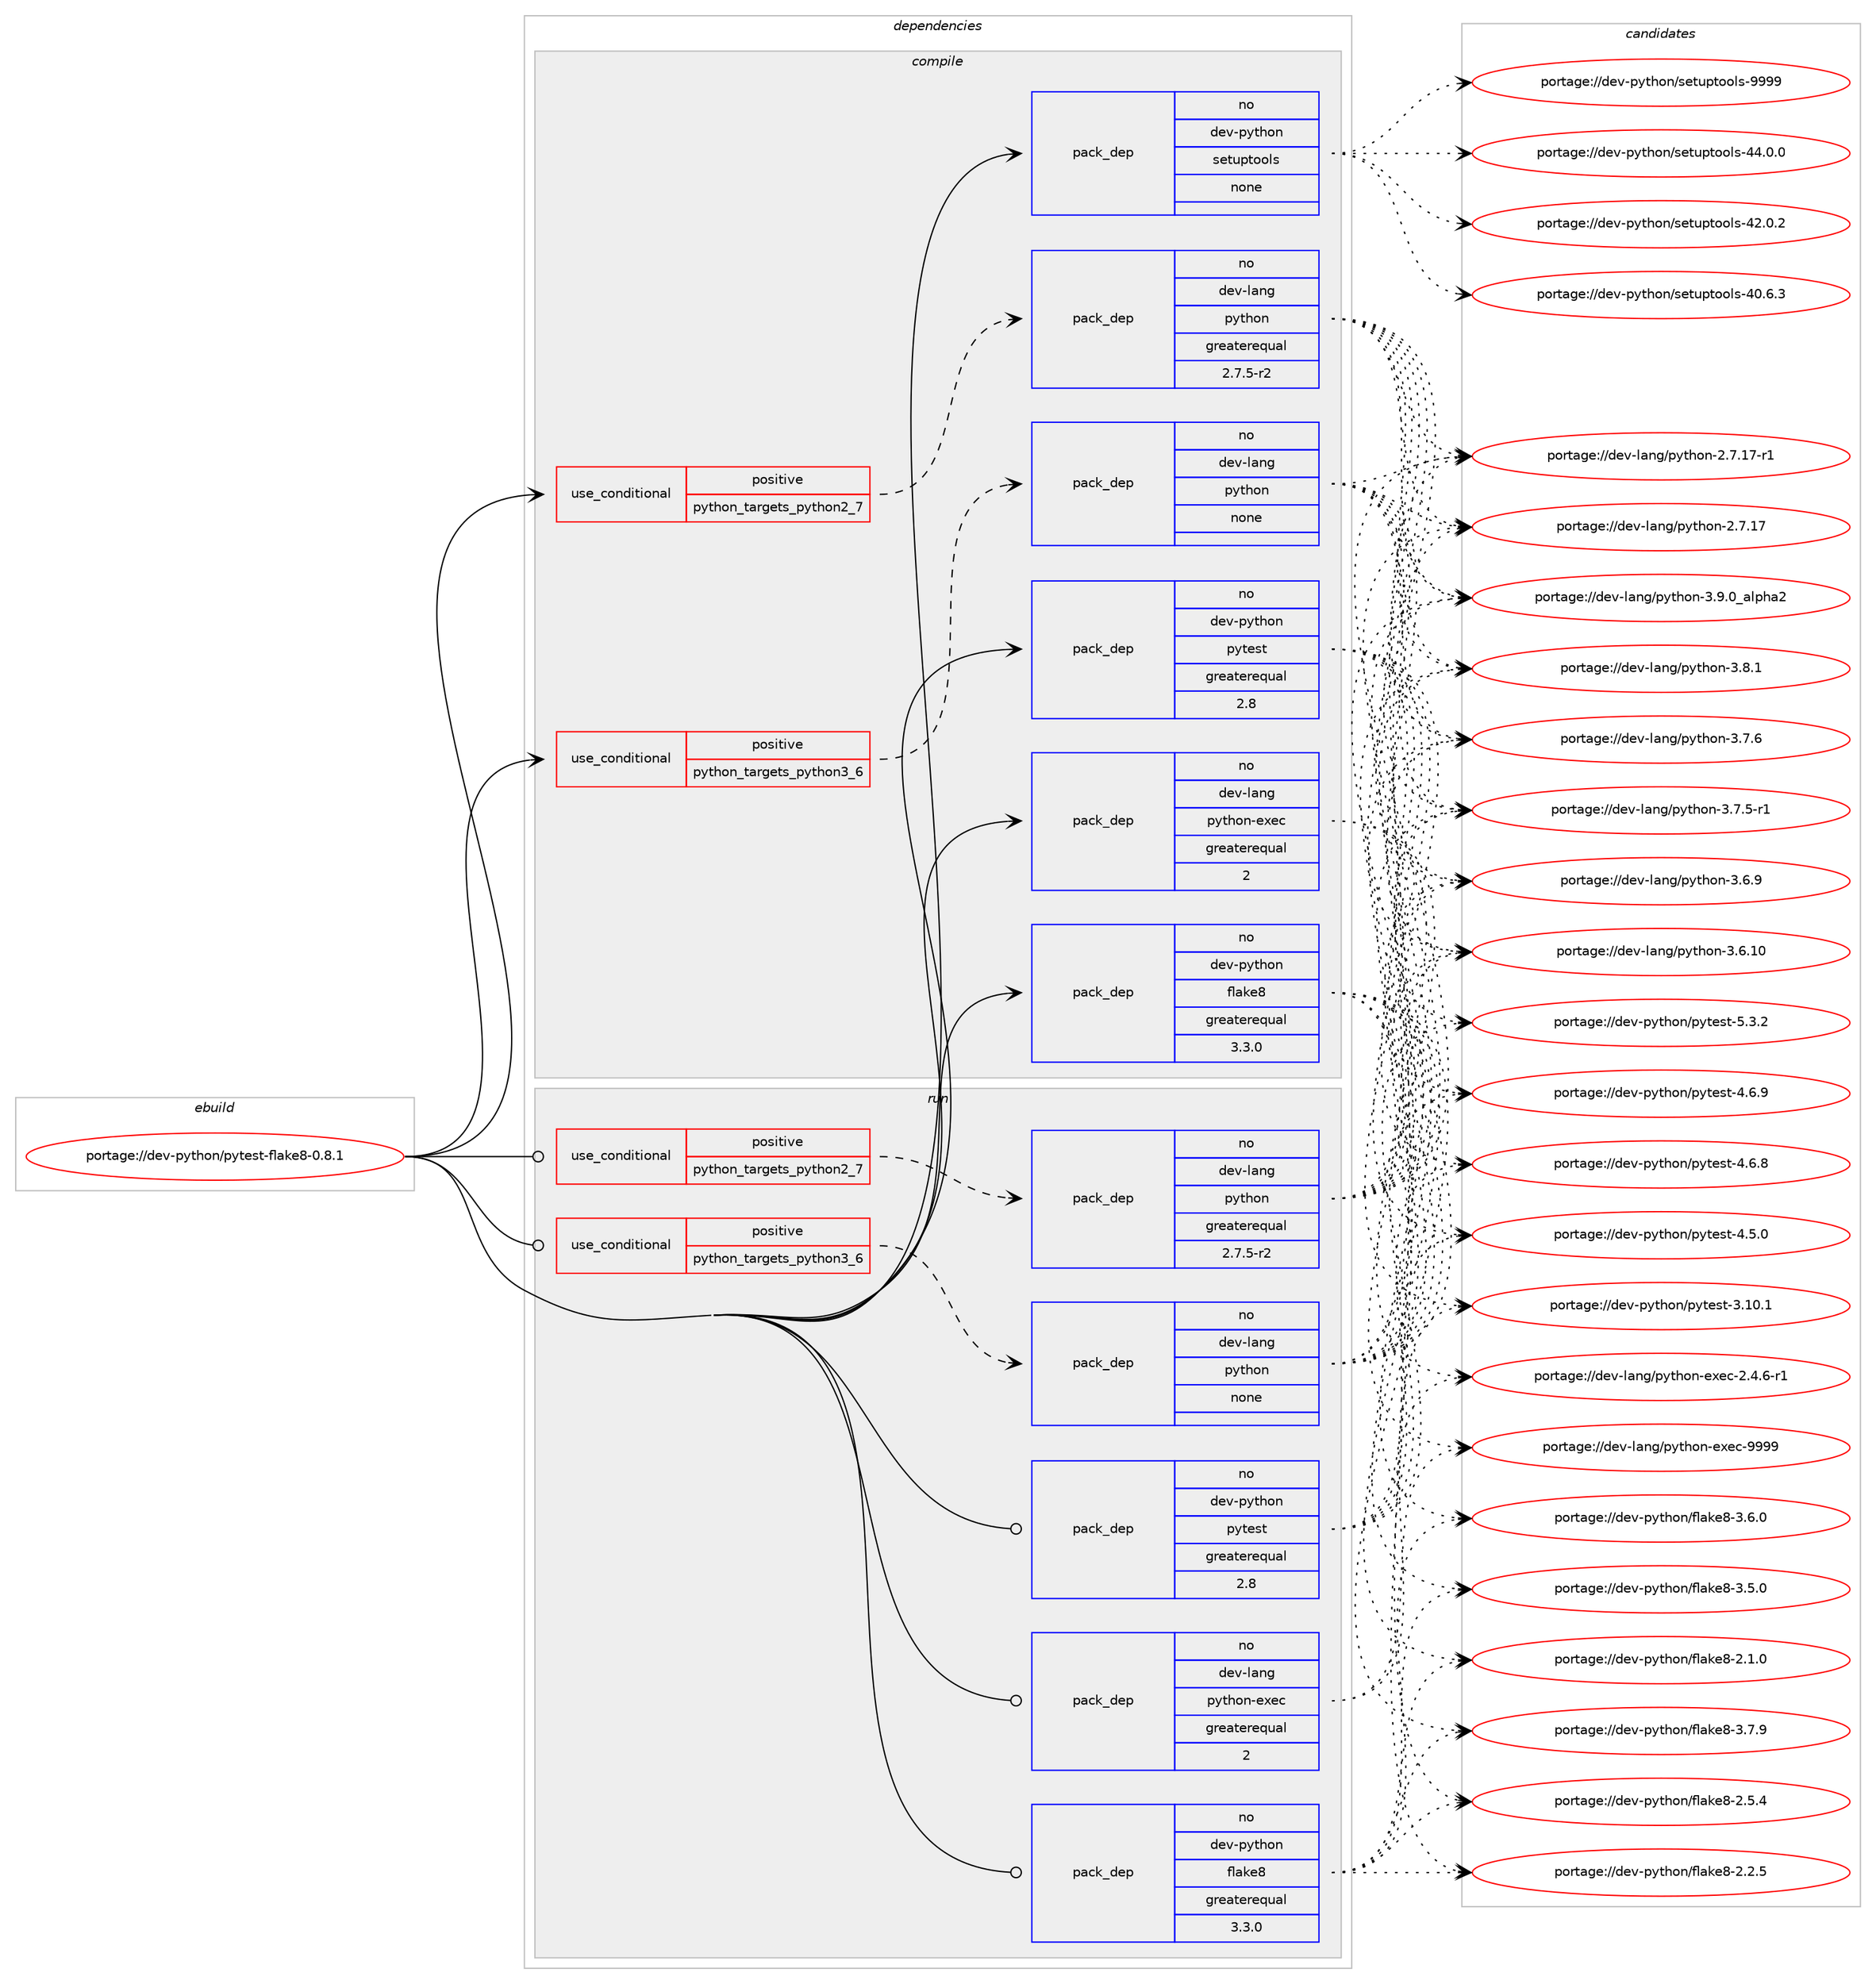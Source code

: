 digraph prolog {

# *************
# Graph options
# *************

newrank=true;
concentrate=true;
compound=true;
graph [rankdir=LR,fontname=Helvetica,fontsize=10,ranksep=1.5];#, ranksep=2.5, nodesep=0.2];
edge  [arrowhead=vee];
node  [fontname=Helvetica,fontsize=10];

# **********
# The ebuild
# **********

subgraph cluster_leftcol {
color=gray;
label=<<i>ebuild</i>>;
id [label="portage://dev-python/pytest-flake8-0.8.1", color=red, width=4, href="../dev-python/pytest-flake8-0.8.1.svg"];
}

# ****************
# The dependencies
# ****************

subgraph cluster_midcol {
color=gray;
label=<<i>dependencies</i>>;
subgraph cluster_compile {
fillcolor="#eeeeee";
style=filled;
label=<<i>compile</i>>;
subgraph cond108326 {
dependency434291 [label=<<TABLE BORDER="0" CELLBORDER="1" CELLSPACING="0" CELLPADDING="4"><TR><TD ROWSPAN="3" CELLPADDING="10">use_conditional</TD></TR><TR><TD>positive</TD></TR><TR><TD>python_targets_python2_7</TD></TR></TABLE>>, shape=none, color=red];
subgraph pack321044 {
dependency434292 [label=<<TABLE BORDER="0" CELLBORDER="1" CELLSPACING="0" CELLPADDING="4" WIDTH="220"><TR><TD ROWSPAN="6" CELLPADDING="30">pack_dep</TD></TR><TR><TD WIDTH="110">no</TD></TR><TR><TD>dev-lang</TD></TR><TR><TD>python</TD></TR><TR><TD>greaterequal</TD></TR><TR><TD>2.7.5-r2</TD></TR></TABLE>>, shape=none, color=blue];
}
dependency434291:e -> dependency434292:w [weight=20,style="dashed",arrowhead="vee"];
}
id:e -> dependency434291:w [weight=20,style="solid",arrowhead="vee"];
subgraph cond108327 {
dependency434293 [label=<<TABLE BORDER="0" CELLBORDER="1" CELLSPACING="0" CELLPADDING="4"><TR><TD ROWSPAN="3" CELLPADDING="10">use_conditional</TD></TR><TR><TD>positive</TD></TR><TR><TD>python_targets_python3_6</TD></TR></TABLE>>, shape=none, color=red];
subgraph pack321045 {
dependency434294 [label=<<TABLE BORDER="0" CELLBORDER="1" CELLSPACING="0" CELLPADDING="4" WIDTH="220"><TR><TD ROWSPAN="6" CELLPADDING="30">pack_dep</TD></TR><TR><TD WIDTH="110">no</TD></TR><TR><TD>dev-lang</TD></TR><TR><TD>python</TD></TR><TR><TD>none</TD></TR><TR><TD></TD></TR></TABLE>>, shape=none, color=blue];
}
dependency434293:e -> dependency434294:w [weight=20,style="dashed",arrowhead="vee"];
}
id:e -> dependency434293:w [weight=20,style="solid",arrowhead="vee"];
subgraph pack321046 {
dependency434295 [label=<<TABLE BORDER="0" CELLBORDER="1" CELLSPACING="0" CELLPADDING="4" WIDTH="220"><TR><TD ROWSPAN="6" CELLPADDING="30">pack_dep</TD></TR><TR><TD WIDTH="110">no</TD></TR><TR><TD>dev-lang</TD></TR><TR><TD>python-exec</TD></TR><TR><TD>greaterequal</TD></TR><TR><TD>2</TD></TR></TABLE>>, shape=none, color=blue];
}
id:e -> dependency434295:w [weight=20,style="solid",arrowhead="vee"];
subgraph pack321047 {
dependency434296 [label=<<TABLE BORDER="0" CELLBORDER="1" CELLSPACING="0" CELLPADDING="4" WIDTH="220"><TR><TD ROWSPAN="6" CELLPADDING="30">pack_dep</TD></TR><TR><TD WIDTH="110">no</TD></TR><TR><TD>dev-python</TD></TR><TR><TD>flake8</TD></TR><TR><TD>greaterequal</TD></TR><TR><TD>3.3.0</TD></TR></TABLE>>, shape=none, color=blue];
}
id:e -> dependency434296:w [weight=20,style="solid",arrowhead="vee"];
subgraph pack321048 {
dependency434297 [label=<<TABLE BORDER="0" CELLBORDER="1" CELLSPACING="0" CELLPADDING="4" WIDTH="220"><TR><TD ROWSPAN="6" CELLPADDING="30">pack_dep</TD></TR><TR><TD WIDTH="110">no</TD></TR><TR><TD>dev-python</TD></TR><TR><TD>pytest</TD></TR><TR><TD>greaterequal</TD></TR><TR><TD>2.8</TD></TR></TABLE>>, shape=none, color=blue];
}
id:e -> dependency434297:w [weight=20,style="solid",arrowhead="vee"];
subgraph pack321049 {
dependency434298 [label=<<TABLE BORDER="0" CELLBORDER="1" CELLSPACING="0" CELLPADDING="4" WIDTH="220"><TR><TD ROWSPAN="6" CELLPADDING="30">pack_dep</TD></TR><TR><TD WIDTH="110">no</TD></TR><TR><TD>dev-python</TD></TR><TR><TD>setuptools</TD></TR><TR><TD>none</TD></TR><TR><TD></TD></TR></TABLE>>, shape=none, color=blue];
}
id:e -> dependency434298:w [weight=20,style="solid",arrowhead="vee"];
}
subgraph cluster_compileandrun {
fillcolor="#eeeeee";
style=filled;
label=<<i>compile and run</i>>;
}
subgraph cluster_run {
fillcolor="#eeeeee";
style=filled;
label=<<i>run</i>>;
subgraph cond108328 {
dependency434299 [label=<<TABLE BORDER="0" CELLBORDER="1" CELLSPACING="0" CELLPADDING="4"><TR><TD ROWSPAN="3" CELLPADDING="10">use_conditional</TD></TR><TR><TD>positive</TD></TR><TR><TD>python_targets_python2_7</TD></TR></TABLE>>, shape=none, color=red];
subgraph pack321050 {
dependency434300 [label=<<TABLE BORDER="0" CELLBORDER="1" CELLSPACING="0" CELLPADDING="4" WIDTH="220"><TR><TD ROWSPAN="6" CELLPADDING="30">pack_dep</TD></TR><TR><TD WIDTH="110">no</TD></TR><TR><TD>dev-lang</TD></TR><TR><TD>python</TD></TR><TR><TD>greaterequal</TD></TR><TR><TD>2.7.5-r2</TD></TR></TABLE>>, shape=none, color=blue];
}
dependency434299:e -> dependency434300:w [weight=20,style="dashed",arrowhead="vee"];
}
id:e -> dependency434299:w [weight=20,style="solid",arrowhead="odot"];
subgraph cond108329 {
dependency434301 [label=<<TABLE BORDER="0" CELLBORDER="1" CELLSPACING="0" CELLPADDING="4"><TR><TD ROWSPAN="3" CELLPADDING="10">use_conditional</TD></TR><TR><TD>positive</TD></TR><TR><TD>python_targets_python3_6</TD></TR></TABLE>>, shape=none, color=red];
subgraph pack321051 {
dependency434302 [label=<<TABLE BORDER="0" CELLBORDER="1" CELLSPACING="0" CELLPADDING="4" WIDTH="220"><TR><TD ROWSPAN="6" CELLPADDING="30">pack_dep</TD></TR><TR><TD WIDTH="110">no</TD></TR><TR><TD>dev-lang</TD></TR><TR><TD>python</TD></TR><TR><TD>none</TD></TR><TR><TD></TD></TR></TABLE>>, shape=none, color=blue];
}
dependency434301:e -> dependency434302:w [weight=20,style="dashed",arrowhead="vee"];
}
id:e -> dependency434301:w [weight=20,style="solid",arrowhead="odot"];
subgraph pack321052 {
dependency434303 [label=<<TABLE BORDER="0" CELLBORDER="1" CELLSPACING="0" CELLPADDING="4" WIDTH="220"><TR><TD ROWSPAN="6" CELLPADDING="30">pack_dep</TD></TR><TR><TD WIDTH="110">no</TD></TR><TR><TD>dev-lang</TD></TR><TR><TD>python-exec</TD></TR><TR><TD>greaterequal</TD></TR><TR><TD>2</TD></TR></TABLE>>, shape=none, color=blue];
}
id:e -> dependency434303:w [weight=20,style="solid",arrowhead="odot"];
subgraph pack321053 {
dependency434304 [label=<<TABLE BORDER="0" CELLBORDER="1" CELLSPACING="0" CELLPADDING="4" WIDTH="220"><TR><TD ROWSPAN="6" CELLPADDING="30">pack_dep</TD></TR><TR><TD WIDTH="110">no</TD></TR><TR><TD>dev-python</TD></TR><TR><TD>flake8</TD></TR><TR><TD>greaterequal</TD></TR><TR><TD>3.3.0</TD></TR></TABLE>>, shape=none, color=blue];
}
id:e -> dependency434304:w [weight=20,style="solid",arrowhead="odot"];
subgraph pack321054 {
dependency434305 [label=<<TABLE BORDER="0" CELLBORDER="1" CELLSPACING="0" CELLPADDING="4" WIDTH="220"><TR><TD ROWSPAN="6" CELLPADDING="30">pack_dep</TD></TR><TR><TD WIDTH="110">no</TD></TR><TR><TD>dev-python</TD></TR><TR><TD>pytest</TD></TR><TR><TD>greaterequal</TD></TR><TR><TD>2.8</TD></TR></TABLE>>, shape=none, color=blue];
}
id:e -> dependency434305:w [weight=20,style="solid",arrowhead="odot"];
}
}

# **************
# The candidates
# **************

subgraph cluster_choices {
rank=same;
color=gray;
label=<<i>candidates</i>>;

subgraph choice321044 {
color=black;
nodesep=1;
choice10010111845108971101034711212111610411111045514657464895971081121049750 [label="portage://dev-lang/python-3.9.0_alpha2", color=red, width=4,href="../dev-lang/python-3.9.0_alpha2.svg"];
choice100101118451089711010347112121116104111110455146564649 [label="portage://dev-lang/python-3.8.1", color=red, width=4,href="../dev-lang/python-3.8.1.svg"];
choice100101118451089711010347112121116104111110455146554654 [label="portage://dev-lang/python-3.7.6", color=red, width=4,href="../dev-lang/python-3.7.6.svg"];
choice1001011184510897110103471121211161041111104551465546534511449 [label="portage://dev-lang/python-3.7.5-r1", color=red, width=4,href="../dev-lang/python-3.7.5-r1.svg"];
choice100101118451089711010347112121116104111110455146544657 [label="portage://dev-lang/python-3.6.9", color=red, width=4,href="../dev-lang/python-3.6.9.svg"];
choice10010111845108971101034711212111610411111045514654464948 [label="portage://dev-lang/python-3.6.10", color=red, width=4,href="../dev-lang/python-3.6.10.svg"];
choice100101118451089711010347112121116104111110455046554649554511449 [label="portage://dev-lang/python-2.7.17-r1", color=red, width=4,href="../dev-lang/python-2.7.17-r1.svg"];
choice10010111845108971101034711212111610411111045504655464955 [label="portage://dev-lang/python-2.7.17", color=red, width=4,href="../dev-lang/python-2.7.17.svg"];
dependency434292:e -> choice10010111845108971101034711212111610411111045514657464895971081121049750:w [style=dotted,weight="100"];
dependency434292:e -> choice100101118451089711010347112121116104111110455146564649:w [style=dotted,weight="100"];
dependency434292:e -> choice100101118451089711010347112121116104111110455146554654:w [style=dotted,weight="100"];
dependency434292:e -> choice1001011184510897110103471121211161041111104551465546534511449:w [style=dotted,weight="100"];
dependency434292:e -> choice100101118451089711010347112121116104111110455146544657:w [style=dotted,weight="100"];
dependency434292:e -> choice10010111845108971101034711212111610411111045514654464948:w [style=dotted,weight="100"];
dependency434292:e -> choice100101118451089711010347112121116104111110455046554649554511449:w [style=dotted,weight="100"];
dependency434292:e -> choice10010111845108971101034711212111610411111045504655464955:w [style=dotted,weight="100"];
}
subgraph choice321045 {
color=black;
nodesep=1;
choice10010111845108971101034711212111610411111045514657464895971081121049750 [label="portage://dev-lang/python-3.9.0_alpha2", color=red, width=4,href="../dev-lang/python-3.9.0_alpha2.svg"];
choice100101118451089711010347112121116104111110455146564649 [label="portage://dev-lang/python-3.8.1", color=red, width=4,href="../dev-lang/python-3.8.1.svg"];
choice100101118451089711010347112121116104111110455146554654 [label="portage://dev-lang/python-3.7.6", color=red, width=4,href="../dev-lang/python-3.7.6.svg"];
choice1001011184510897110103471121211161041111104551465546534511449 [label="portage://dev-lang/python-3.7.5-r1", color=red, width=4,href="../dev-lang/python-3.7.5-r1.svg"];
choice100101118451089711010347112121116104111110455146544657 [label="portage://dev-lang/python-3.6.9", color=red, width=4,href="../dev-lang/python-3.6.9.svg"];
choice10010111845108971101034711212111610411111045514654464948 [label="portage://dev-lang/python-3.6.10", color=red, width=4,href="../dev-lang/python-3.6.10.svg"];
choice100101118451089711010347112121116104111110455046554649554511449 [label="portage://dev-lang/python-2.7.17-r1", color=red, width=4,href="../dev-lang/python-2.7.17-r1.svg"];
choice10010111845108971101034711212111610411111045504655464955 [label="portage://dev-lang/python-2.7.17", color=red, width=4,href="../dev-lang/python-2.7.17.svg"];
dependency434294:e -> choice10010111845108971101034711212111610411111045514657464895971081121049750:w [style=dotted,weight="100"];
dependency434294:e -> choice100101118451089711010347112121116104111110455146564649:w [style=dotted,weight="100"];
dependency434294:e -> choice100101118451089711010347112121116104111110455146554654:w [style=dotted,weight="100"];
dependency434294:e -> choice1001011184510897110103471121211161041111104551465546534511449:w [style=dotted,weight="100"];
dependency434294:e -> choice100101118451089711010347112121116104111110455146544657:w [style=dotted,weight="100"];
dependency434294:e -> choice10010111845108971101034711212111610411111045514654464948:w [style=dotted,weight="100"];
dependency434294:e -> choice100101118451089711010347112121116104111110455046554649554511449:w [style=dotted,weight="100"];
dependency434294:e -> choice10010111845108971101034711212111610411111045504655464955:w [style=dotted,weight="100"];
}
subgraph choice321046 {
color=black;
nodesep=1;
choice10010111845108971101034711212111610411111045101120101994557575757 [label="portage://dev-lang/python-exec-9999", color=red, width=4,href="../dev-lang/python-exec-9999.svg"];
choice10010111845108971101034711212111610411111045101120101994550465246544511449 [label="portage://dev-lang/python-exec-2.4.6-r1", color=red, width=4,href="../dev-lang/python-exec-2.4.6-r1.svg"];
dependency434295:e -> choice10010111845108971101034711212111610411111045101120101994557575757:w [style=dotted,weight="100"];
dependency434295:e -> choice10010111845108971101034711212111610411111045101120101994550465246544511449:w [style=dotted,weight="100"];
}
subgraph choice321047 {
color=black;
nodesep=1;
choice10010111845112121116104111110471021089710710156455146554657 [label="portage://dev-python/flake8-3.7.9", color=red, width=4,href="../dev-python/flake8-3.7.9.svg"];
choice10010111845112121116104111110471021089710710156455146544648 [label="portage://dev-python/flake8-3.6.0", color=red, width=4,href="../dev-python/flake8-3.6.0.svg"];
choice10010111845112121116104111110471021089710710156455146534648 [label="portage://dev-python/flake8-3.5.0", color=red, width=4,href="../dev-python/flake8-3.5.0.svg"];
choice10010111845112121116104111110471021089710710156455046534652 [label="portage://dev-python/flake8-2.5.4", color=red, width=4,href="../dev-python/flake8-2.5.4.svg"];
choice10010111845112121116104111110471021089710710156455046504653 [label="portage://dev-python/flake8-2.2.5", color=red, width=4,href="../dev-python/flake8-2.2.5.svg"];
choice10010111845112121116104111110471021089710710156455046494648 [label="portage://dev-python/flake8-2.1.0", color=red, width=4,href="../dev-python/flake8-2.1.0.svg"];
dependency434296:e -> choice10010111845112121116104111110471021089710710156455146554657:w [style=dotted,weight="100"];
dependency434296:e -> choice10010111845112121116104111110471021089710710156455146544648:w [style=dotted,weight="100"];
dependency434296:e -> choice10010111845112121116104111110471021089710710156455146534648:w [style=dotted,weight="100"];
dependency434296:e -> choice10010111845112121116104111110471021089710710156455046534652:w [style=dotted,weight="100"];
dependency434296:e -> choice10010111845112121116104111110471021089710710156455046504653:w [style=dotted,weight="100"];
dependency434296:e -> choice10010111845112121116104111110471021089710710156455046494648:w [style=dotted,weight="100"];
}
subgraph choice321048 {
color=black;
nodesep=1;
choice1001011184511212111610411111047112121116101115116455346514650 [label="portage://dev-python/pytest-5.3.2", color=red, width=4,href="../dev-python/pytest-5.3.2.svg"];
choice1001011184511212111610411111047112121116101115116455246544657 [label="portage://dev-python/pytest-4.6.9", color=red, width=4,href="../dev-python/pytest-4.6.9.svg"];
choice1001011184511212111610411111047112121116101115116455246544656 [label="portage://dev-python/pytest-4.6.8", color=red, width=4,href="../dev-python/pytest-4.6.8.svg"];
choice1001011184511212111610411111047112121116101115116455246534648 [label="portage://dev-python/pytest-4.5.0", color=red, width=4,href="../dev-python/pytest-4.5.0.svg"];
choice100101118451121211161041111104711212111610111511645514649484649 [label="portage://dev-python/pytest-3.10.1", color=red, width=4,href="../dev-python/pytest-3.10.1.svg"];
dependency434297:e -> choice1001011184511212111610411111047112121116101115116455346514650:w [style=dotted,weight="100"];
dependency434297:e -> choice1001011184511212111610411111047112121116101115116455246544657:w [style=dotted,weight="100"];
dependency434297:e -> choice1001011184511212111610411111047112121116101115116455246544656:w [style=dotted,weight="100"];
dependency434297:e -> choice1001011184511212111610411111047112121116101115116455246534648:w [style=dotted,weight="100"];
dependency434297:e -> choice100101118451121211161041111104711212111610111511645514649484649:w [style=dotted,weight="100"];
}
subgraph choice321049 {
color=black;
nodesep=1;
choice10010111845112121116104111110471151011161171121161111111081154557575757 [label="portage://dev-python/setuptools-9999", color=red, width=4,href="../dev-python/setuptools-9999.svg"];
choice100101118451121211161041111104711510111611711211611111110811545525246484648 [label="portage://dev-python/setuptools-44.0.0", color=red, width=4,href="../dev-python/setuptools-44.0.0.svg"];
choice100101118451121211161041111104711510111611711211611111110811545525046484650 [label="portage://dev-python/setuptools-42.0.2", color=red, width=4,href="../dev-python/setuptools-42.0.2.svg"];
choice100101118451121211161041111104711510111611711211611111110811545524846544651 [label="portage://dev-python/setuptools-40.6.3", color=red, width=4,href="../dev-python/setuptools-40.6.3.svg"];
dependency434298:e -> choice10010111845112121116104111110471151011161171121161111111081154557575757:w [style=dotted,weight="100"];
dependency434298:e -> choice100101118451121211161041111104711510111611711211611111110811545525246484648:w [style=dotted,weight="100"];
dependency434298:e -> choice100101118451121211161041111104711510111611711211611111110811545525046484650:w [style=dotted,weight="100"];
dependency434298:e -> choice100101118451121211161041111104711510111611711211611111110811545524846544651:w [style=dotted,weight="100"];
}
subgraph choice321050 {
color=black;
nodesep=1;
choice10010111845108971101034711212111610411111045514657464895971081121049750 [label="portage://dev-lang/python-3.9.0_alpha2", color=red, width=4,href="../dev-lang/python-3.9.0_alpha2.svg"];
choice100101118451089711010347112121116104111110455146564649 [label="portage://dev-lang/python-3.8.1", color=red, width=4,href="../dev-lang/python-3.8.1.svg"];
choice100101118451089711010347112121116104111110455146554654 [label="portage://dev-lang/python-3.7.6", color=red, width=4,href="../dev-lang/python-3.7.6.svg"];
choice1001011184510897110103471121211161041111104551465546534511449 [label="portage://dev-lang/python-3.7.5-r1", color=red, width=4,href="../dev-lang/python-3.7.5-r1.svg"];
choice100101118451089711010347112121116104111110455146544657 [label="portage://dev-lang/python-3.6.9", color=red, width=4,href="../dev-lang/python-3.6.9.svg"];
choice10010111845108971101034711212111610411111045514654464948 [label="portage://dev-lang/python-3.6.10", color=red, width=4,href="../dev-lang/python-3.6.10.svg"];
choice100101118451089711010347112121116104111110455046554649554511449 [label="portage://dev-lang/python-2.7.17-r1", color=red, width=4,href="../dev-lang/python-2.7.17-r1.svg"];
choice10010111845108971101034711212111610411111045504655464955 [label="portage://dev-lang/python-2.7.17", color=red, width=4,href="../dev-lang/python-2.7.17.svg"];
dependency434300:e -> choice10010111845108971101034711212111610411111045514657464895971081121049750:w [style=dotted,weight="100"];
dependency434300:e -> choice100101118451089711010347112121116104111110455146564649:w [style=dotted,weight="100"];
dependency434300:e -> choice100101118451089711010347112121116104111110455146554654:w [style=dotted,weight="100"];
dependency434300:e -> choice1001011184510897110103471121211161041111104551465546534511449:w [style=dotted,weight="100"];
dependency434300:e -> choice100101118451089711010347112121116104111110455146544657:w [style=dotted,weight="100"];
dependency434300:e -> choice10010111845108971101034711212111610411111045514654464948:w [style=dotted,weight="100"];
dependency434300:e -> choice100101118451089711010347112121116104111110455046554649554511449:w [style=dotted,weight="100"];
dependency434300:e -> choice10010111845108971101034711212111610411111045504655464955:w [style=dotted,weight="100"];
}
subgraph choice321051 {
color=black;
nodesep=1;
choice10010111845108971101034711212111610411111045514657464895971081121049750 [label="portage://dev-lang/python-3.9.0_alpha2", color=red, width=4,href="../dev-lang/python-3.9.0_alpha2.svg"];
choice100101118451089711010347112121116104111110455146564649 [label="portage://dev-lang/python-3.8.1", color=red, width=4,href="../dev-lang/python-3.8.1.svg"];
choice100101118451089711010347112121116104111110455146554654 [label="portage://dev-lang/python-3.7.6", color=red, width=4,href="../dev-lang/python-3.7.6.svg"];
choice1001011184510897110103471121211161041111104551465546534511449 [label="portage://dev-lang/python-3.7.5-r1", color=red, width=4,href="../dev-lang/python-3.7.5-r1.svg"];
choice100101118451089711010347112121116104111110455146544657 [label="portage://dev-lang/python-3.6.9", color=red, width=4,href="../dev-lang/python-3.6.9.svg"];
choice10010111845108971101034711212111610411111045514654464948 [label="portage://dev-lang/python-3.6.10", color=red, width=4,href="../dev-lang/python-3.6.10.svg"];
choice100101118451089711010347112121116104111110455046554649554511449 [label="portage://dev-lang/python-2.7.17-r1", color=red, width=4,href="../dev-lang/python-2.7.17-r1.svg"];
choice10010111845108971101034711212111610411111045504655464955 [label="portage://dev-lang/python-2.7.17", color=red, width=4,href="../dev-lang/python-2.7.17.svg"];
dependency434302:e -> choice10010111845108971101034711212111610411111045514657464895971081121049750:w [style=dotted,weight="100"];
dependency434302:e -> choice100101118451089711010347112121116104111110455146564649:w [style=dotted,weight="100"];
dependency434302:e -> choice100101118451089711010347112121116104111110455146554654:w [style=dotted,weight="100"];
dependency434302:e -> choice1001011184510897110103471121211161041111104551465546534511449:w [style=dotted,weight="100"];
dependency434302:e -> choice100101118451089711010347112121116104111110455146544657:w [style=dotted,weight="100"];
dependency434302:e -> choice10010111845108971101034711212111610411111045514654464948:w [style=dotted,weight="100"];
dependency434302:e -> choice100101118451089711010347112121116104111110455046554649554511449:w [style=dotted,weight="100"];
dependency434302:e -> choice10010111845108971101034711212111610411111045504655464955:w [style=dotted,weight="100"];
}
subgraph choice321052 {
color=black;
nodesep=1;
choice10010111845108971101034711212111610411111045101120101994557575757 [label="portage://dev-lang/python-exec-9999", color=red, width=4,href="../dev-lang/python-exec-9999.svg"];
choice10010111845108971101034711212111610411111045101120101994550465246544511449 [label="portage://dev-lang/python-exec-2.4.6-r1", color=red, width=4,href="../dev-lang/python-exec-2.4.6-r1.svg"];
dependency434303:e -> choice10010111845108971101034711212111610411111045101120101994557575757:w [style=dotted,weight="100"];
dependency434303:e -> choice10010111845108971101034711212111610411111045101120101994550465246544511449:w [style=dotted,weight="100"];
}
subgraph choice321053 {
color=black;
nodesep=1;
choice10010111845112121116104111110471021089710710156455146554657 [label="portage://dev-python/flake8-3.7.9", color=red, width=4,href="../dev-python/flake8-3.7.9.svg"];
choice10010111845112121116104111110471021089710710156455146544648 [label="portage://dev-python/flake8-3.6.0", color=red, width=4,href="../dev-python/flake8-3.6.0.svg"];
choice10010111845112121116104111110471021089710710156455146534648 [label="portage://dev-python/flake8-3.5.0", color=red, width=4,href="../dev-python/flake8-3.5.0.svg"];
choice10010111845112121116104111110471021089710710156455046534652 [label="portage://dev-python/flake8-2.5.4", color=red, width=4,href="../dev-python/flake8-2.5.4.svg"];
choice10010111845112121116104111110471021089710710156455046504653 [label="portage://dev-python/flake8-2.2.5", color=red, width=4,href="../dev-python/flake8-2.2.5.svg"];
choice10010111845112121116104111110471021089710710156455046494648 [label="portage://dev-python/flake8-2.1.0", color=red, width=4,href="../dev-python/flake8-2.1.0.svg"];
dependency434304:e -> choice10010111845112121116104111110471021089710710156455146554657:w [style=dotted,weight="100"];
dependency434304:e -> choice10010111845112121116104111110471021089710710156455146544648:w [style=dotted,weight="100"];
dependency434304:e -> choice10010111845112121116104111110471021089710710156455146534648:w [style=dotted,weight="100"];
dependency434304:e -> choice10010111845112121116104111110471021089710710156455046534652:w [style=dotted,weight="100"];
dependency434304:e -> choice10010111845112121116104111110471021089710710156455046504653:w [style=dotted,weight="100"];
dependency434304:e -> choice10010111845112121116104111110471021089710710156455046494648:w [style=dotted,weight="100"];
}
subgraph choice321054 {
color=black;
nodesep=1;
choice1001011184511212111610411111047112121116101115116455346514650 [label="portage://dev-python/pytest-5.3.2", color=red, width=4,href="../dev-python/pytest-5.3.2.svg"];
choice1001011184511212111610411111047112121116101115116455246544657 [label="portage://dev-python/pytest-4.6.9", color=red, width=4,href="../dev-python/pytest-4.6.9.svg"];
choice1001011184511212111610411111047112121116101115116455246544656 [label="portage://dev-python/pytest-4.6.8", color=red, width=4,href="../dev-python/pytest-4.6.8.svg"];
choice1001011184511212111610411111047112121116101115116455246534648 [label="portage://dev-python/pytest-4.5.0", color=red, width=4,href="../dev-python/pytest-4.5.0.svg"];
choice100101118451121211161041111104711212111610111511645514649484649 [label="portage://dev-python/pytest-3.10.1", color=red, width=4,href="../dev-python/pytest-3.10.1.svg"];
dependency434305:e -> choice1001011184511212111610411111047112121116101115116455346514650:w [style=dotted,weight="100"];
dependency434305:e -> choice1001011184511212111610411111047112121116101115116455246544657:w [style=dotted,weight="100"];
dependency434305:e -> choice1001011184511212111610411111047112121116101115116455246544656:w [style=dotted,weight="100"];
dependency434305:e -> choice1001011184511212111610411111047112121116101115116455246534648:w [style=dotted,weight="100"];
dependency434305:e -> choice100101118451121211161041111104711212111610111511645514649484649:w [style=dotted,weight="100"];
}
}

}
